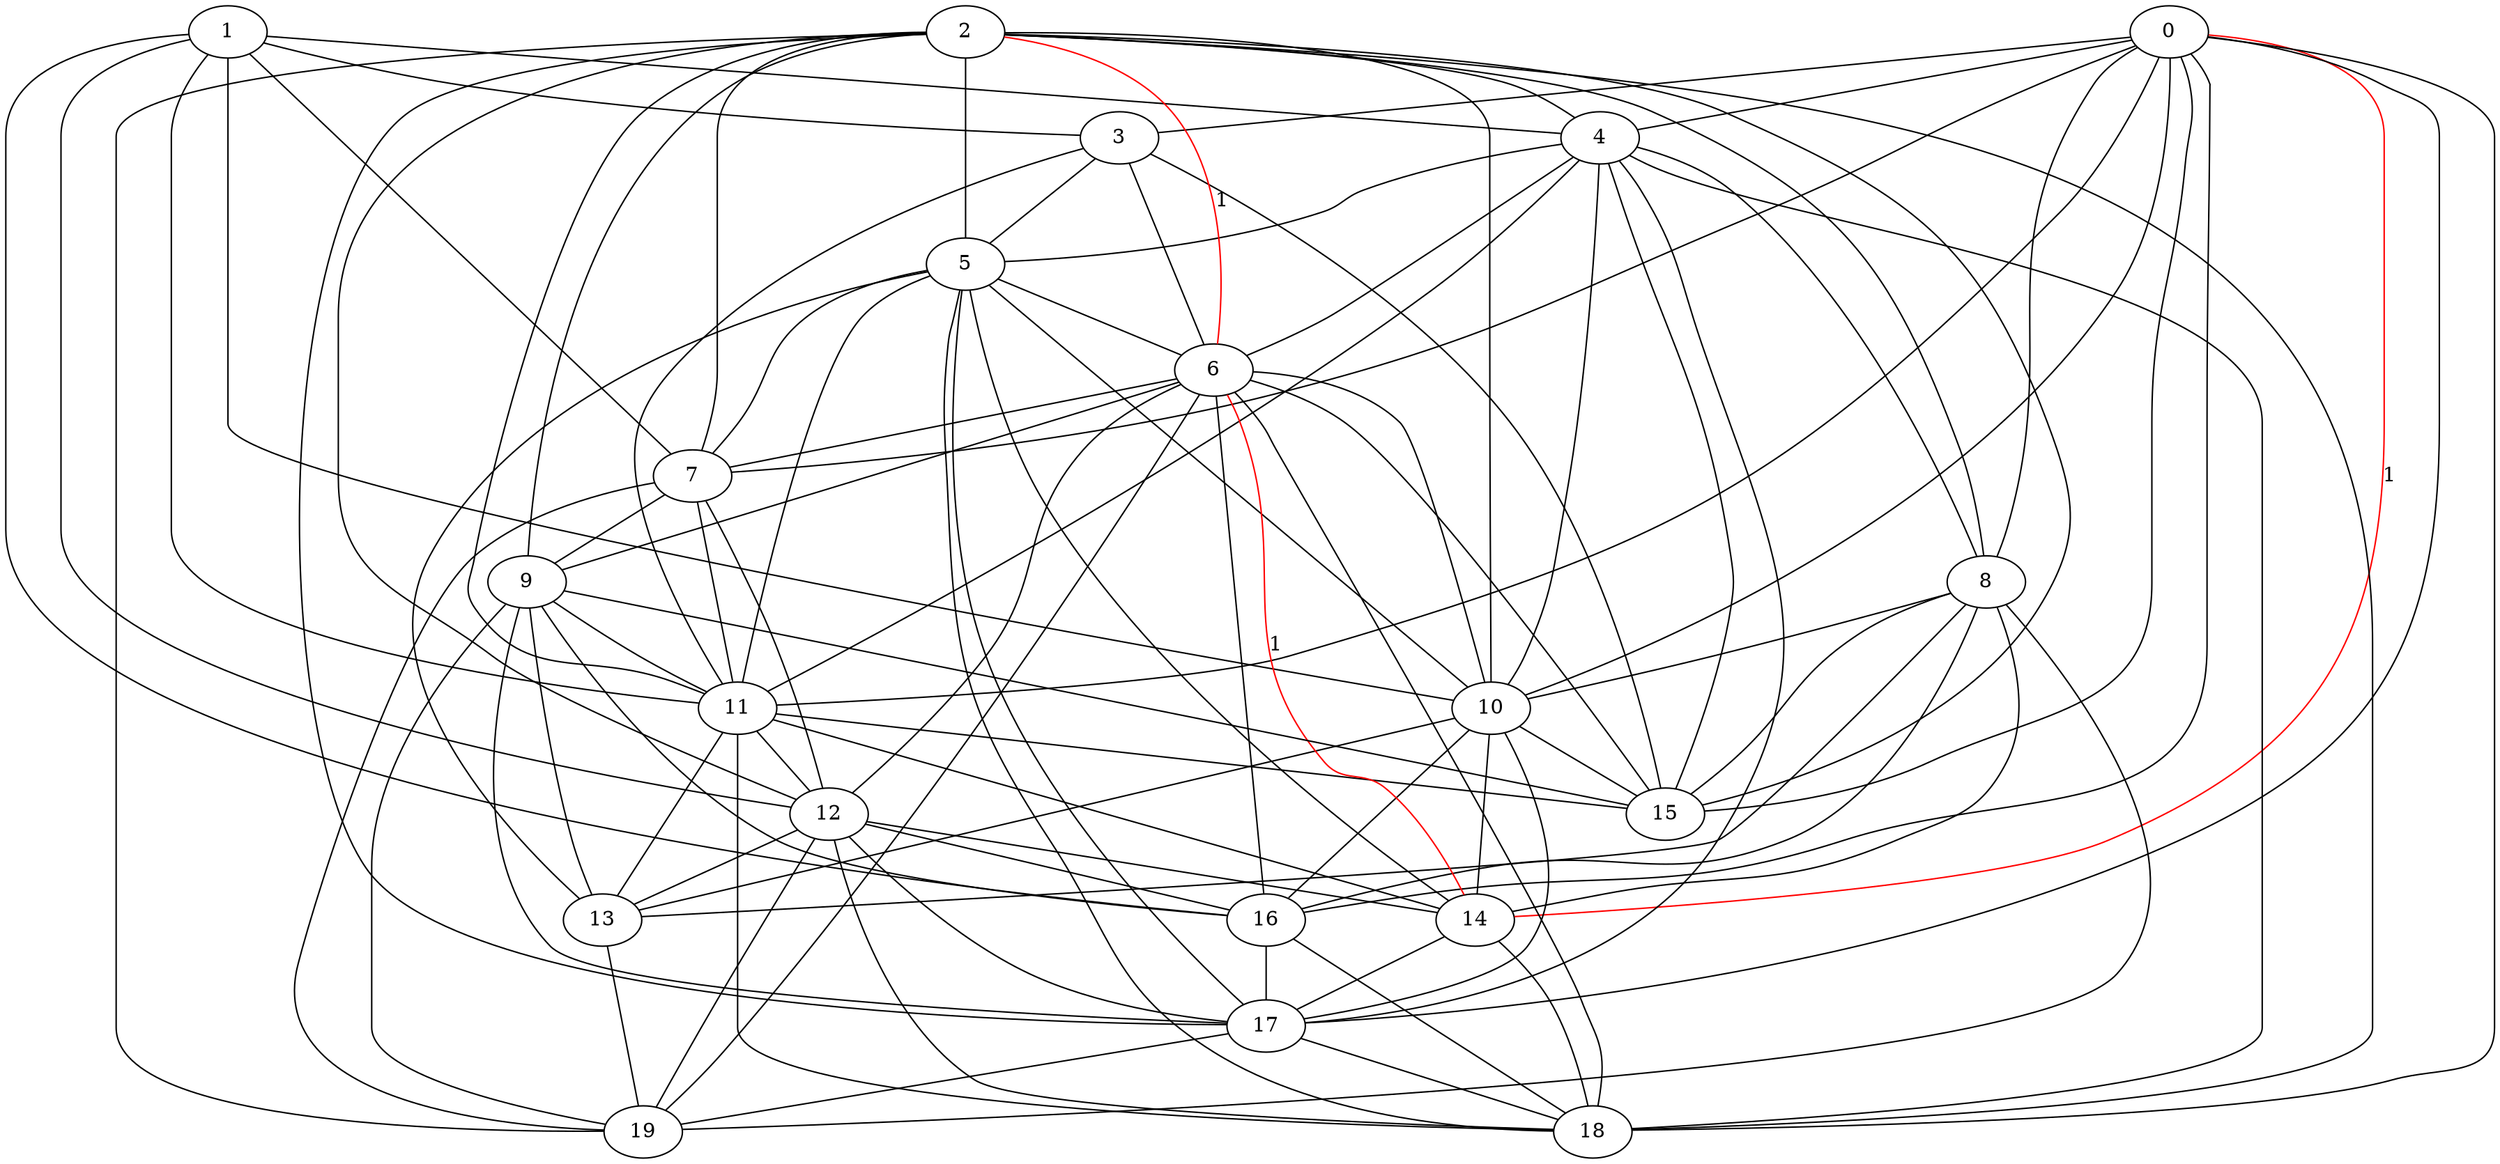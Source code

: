 graph weighted1{
	0 -- 3;
	0 -- 4;
	0 -- 7;
	0 -- 8;
	0 -- 10;
	0 -- 11;
	0 -- 14[color =red][label=1];
	0 -- 15;
	0 -- 16;
	0 -- 17;
	0 -- 18;
	1 -- 3;
	1 -- 4;
	1 -- 7;
	1 -- 10;
	1 -- 11;
	1 -- 12;
	1 -- 16;
	2 -- 4;
	2 -- 5;
	2 -- 6[color =red][label=1];
	2 -- 7;
	2 -- 8;
	2 -- 9;
	2 -- 10;
	2 -- 11;
	2 -- 12;
	2 -- 15;
	2 -- 17;
	2 -- 18;
	2 -- 19;
	3 -- 5;
	3 -- 6;
	3 -- 11;
	3 -- 15;
	4 -- 5;
	4 -- 6;
	4 -- 8;
	4 -- 10;
	4 -- 11;
	4 -- 15;
	4 -- 17;
	4 -- 18;
	5 -- 6;
	5 -- 7;
	5 -- 10;
	5 -- 11;
	5 -- 13;
	5 -- 14;
	5 -- 17;
	5 -- 18;
	6 -- 7;
	6 -- 9;
	6 -- 10;
	6 -- 12;
	6 -- 14[color =red][label=1];
	6 -- 15;
	6 -- 16;
	6 -- 18;
	6 -- 19;
	7 -- 9;
	7 -- 11;
	7 -- 12;
	7 -- 19;
	8 -- 10;
	8 -- 13;
	8 -- 14;
	8 -- 15;
	8 -- 16;
	8 -- 19;
	9 -- 11;
	9 -- 13;
	9 -- 15;
	9 -- 16;
	9 -- 17;
	9 -- 19;
	10 -- 13;
	10 -- 14;
	10 -- 15;
	10 -- 16;
	10 -- 17;
	11 -- 12;
	11 -- 13;
	11 -- 14;
	11 -- 15;
	11 -- 18;
	12 -- 13;
	12 -- 14;
	12 -- 16;
	12 -- 17;
	12 -- 18;
	12 -- 19;
	13 -- 19;
	14 -- 17;
	14 -- 18;
	16 -- 17;
	16 -- 18;
	17 -- 18;
	17 -- 19;
	19
}
